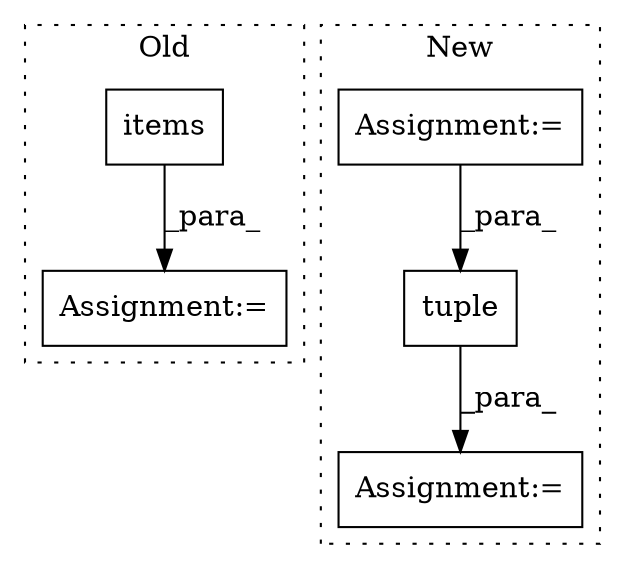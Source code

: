 digraph G {
subgraph cluster0 {
1 [label="items" a="32" s="5756" l="7" shape="box"];
4 [label="Assignment:=" a="7" s="5725" l="60" shape="box"];
label = "Old";
style="dotted";
}
subgraph cluster1 {
2 [label="tuple" a="32" s="6797,7235" l="17,-3" shape="box"];
3 [label="Assignment:=" a="7" s="7122" l="107" shape="box"];
5 [label="Assignment:=" a="7" s="7649" l="33" shape="box"];
label = "New";
style="dotted";
}
1 -> 4 [label="_para_"];
2 -> 5 [label="_para_"];
3 -> 2 [label="_para_"];
}